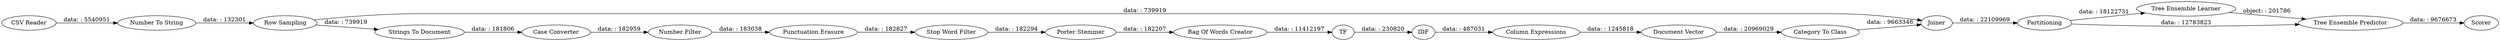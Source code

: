 digraph {
	"5576400263084082453_18" [label="Tree Ensemble Learner"]
	"5576400263084082453_21" [label=Scorer]
	"5576400263084082453_1" [label="CSV Reader"]
	"5576400263084082453_20" [label=Partitioning]
	"5576400263084082453_8" [label="Porter Stemmer"]
	"5576400263084082453_17" [label=Joiner]
	"5576400263084082453_5" [label="Number Filter"]
	"5576400263084082453_14" [label="Column Expressions"]
	"5576400263084082453_16" [label="Category To Class"]
	"5576400263084082453_6" [label="Punctuation Erasure"]
	"5576400263084082453_3" [label="Number To String"]
	"5576400263084082453_19" [label="Tree Ensemble Predictor"]
	"5576400263084082453_12" [label=TF]
	"5576400263084082453_11" [label="Bag Of Words Creator"]
	"5576400263084082453_4" [label="Strings To Document"]
	"5576400263084082453_10" [label="Case Converter"]
	"5576400263084082453_7" [label="Stop Word Filter"]
	"5576400263084082453_15" [label="Document Vector"]
	"5576400263084082453_2" [label="Row Sampling"]
	"5576400263084082453_13" [label=IDF]
	"5576400263084082453_13" -> "5576400263084082453_14" [label="data: : 487031"]
	"5576400263084082453_1" -> "5576400263084082453_3" [label="data: : 5540951"]
	"5576400263084082453_20" -> "5576400263084082453_19" [label="data: : 12783823"]
	"5576400263084082453_7" -> "5576400263084082453_8" [label="data: : 182294"]
	"5576400263084082453_16" -> "5576400263084082453_17" [label="data: : 9663346"]
	"5576400263084082453_18" -> "5576400263084082453_19" [label="object: : 201786"]
	"5576400263084082453_11" -> "5576400263084082453_12" [label="data: : 11412197"]
	"5576400263084082453_12" -> "5576400263084082453_13" [label="data: : 230820"]
	"5576400263084082453_5" -> "5576400263084082453_6" [label="data: : 183038"]
	"5576400263084082453_3" -> "5576400263084082453_2" [label="data: : 132301"]
	"5576400263084082453_2" -> "5576400263084082453_17" [label="data: : 739919"]
	"5576400263084082453_19" -> "5576400263084082453_21" [label="data: : 9676673"]
	"5576400263084082453_2" -> "5576400263084082453_4" [label="data: : 739919"]
	"5576400263084082453_6" -> "5576400263084082453_7" [label="data: : 182827"]
	"5576400263084082453_10" -> "5576400263084082453_5" [label="data: : 182959"]
	"5576400263084082453_8" -> "5576400263084082453_11" [label="data: : 182207"]
	"5576400263084082453_20" -> "5576400263084082453_18" [label="data: : 18122731"]
	"5576400263084082453_14" -> "5576400263084082453_15" [label="data: : 1245818"]
	"5576400263084082453_15" -> "5576400263084082453_16" [label="data: : 20969029"]
	"5576400263084082453_17" -> "5576400263084082453_20" [label="data: : 22109969"]
	"5576400263084082453_4" -> "5576400263084082453_10" [label="data: : 181806"]
	rankdir=LR
}
